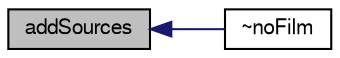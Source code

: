 digraph "addSources"
{
  bgcolor="transparent";
  edge [fontname="FreeSans",fontsize="10",labelfontname="FreeSans",labelfontsize="10"];
  node [fontname="FreeSans",fontsize="10",shape=record];
  rankdir="LR";
  Node55 [label="addSources",height=0.2,width=0.4,color="black", fillcolor="grey75", style="filled", fontcolor="black"];
  Node55 -> Node56 [dir="back",color="midnightblue",fontsize="10",style="solid",fontname="FreeSans"];
  Node56 [label="~noFilm",height=0.2,width=0.4,color="black",URL="$a29046.html#a112f8880eeb4b36319dbf75665c4bf09",tooltip="Destructor. "];
}
